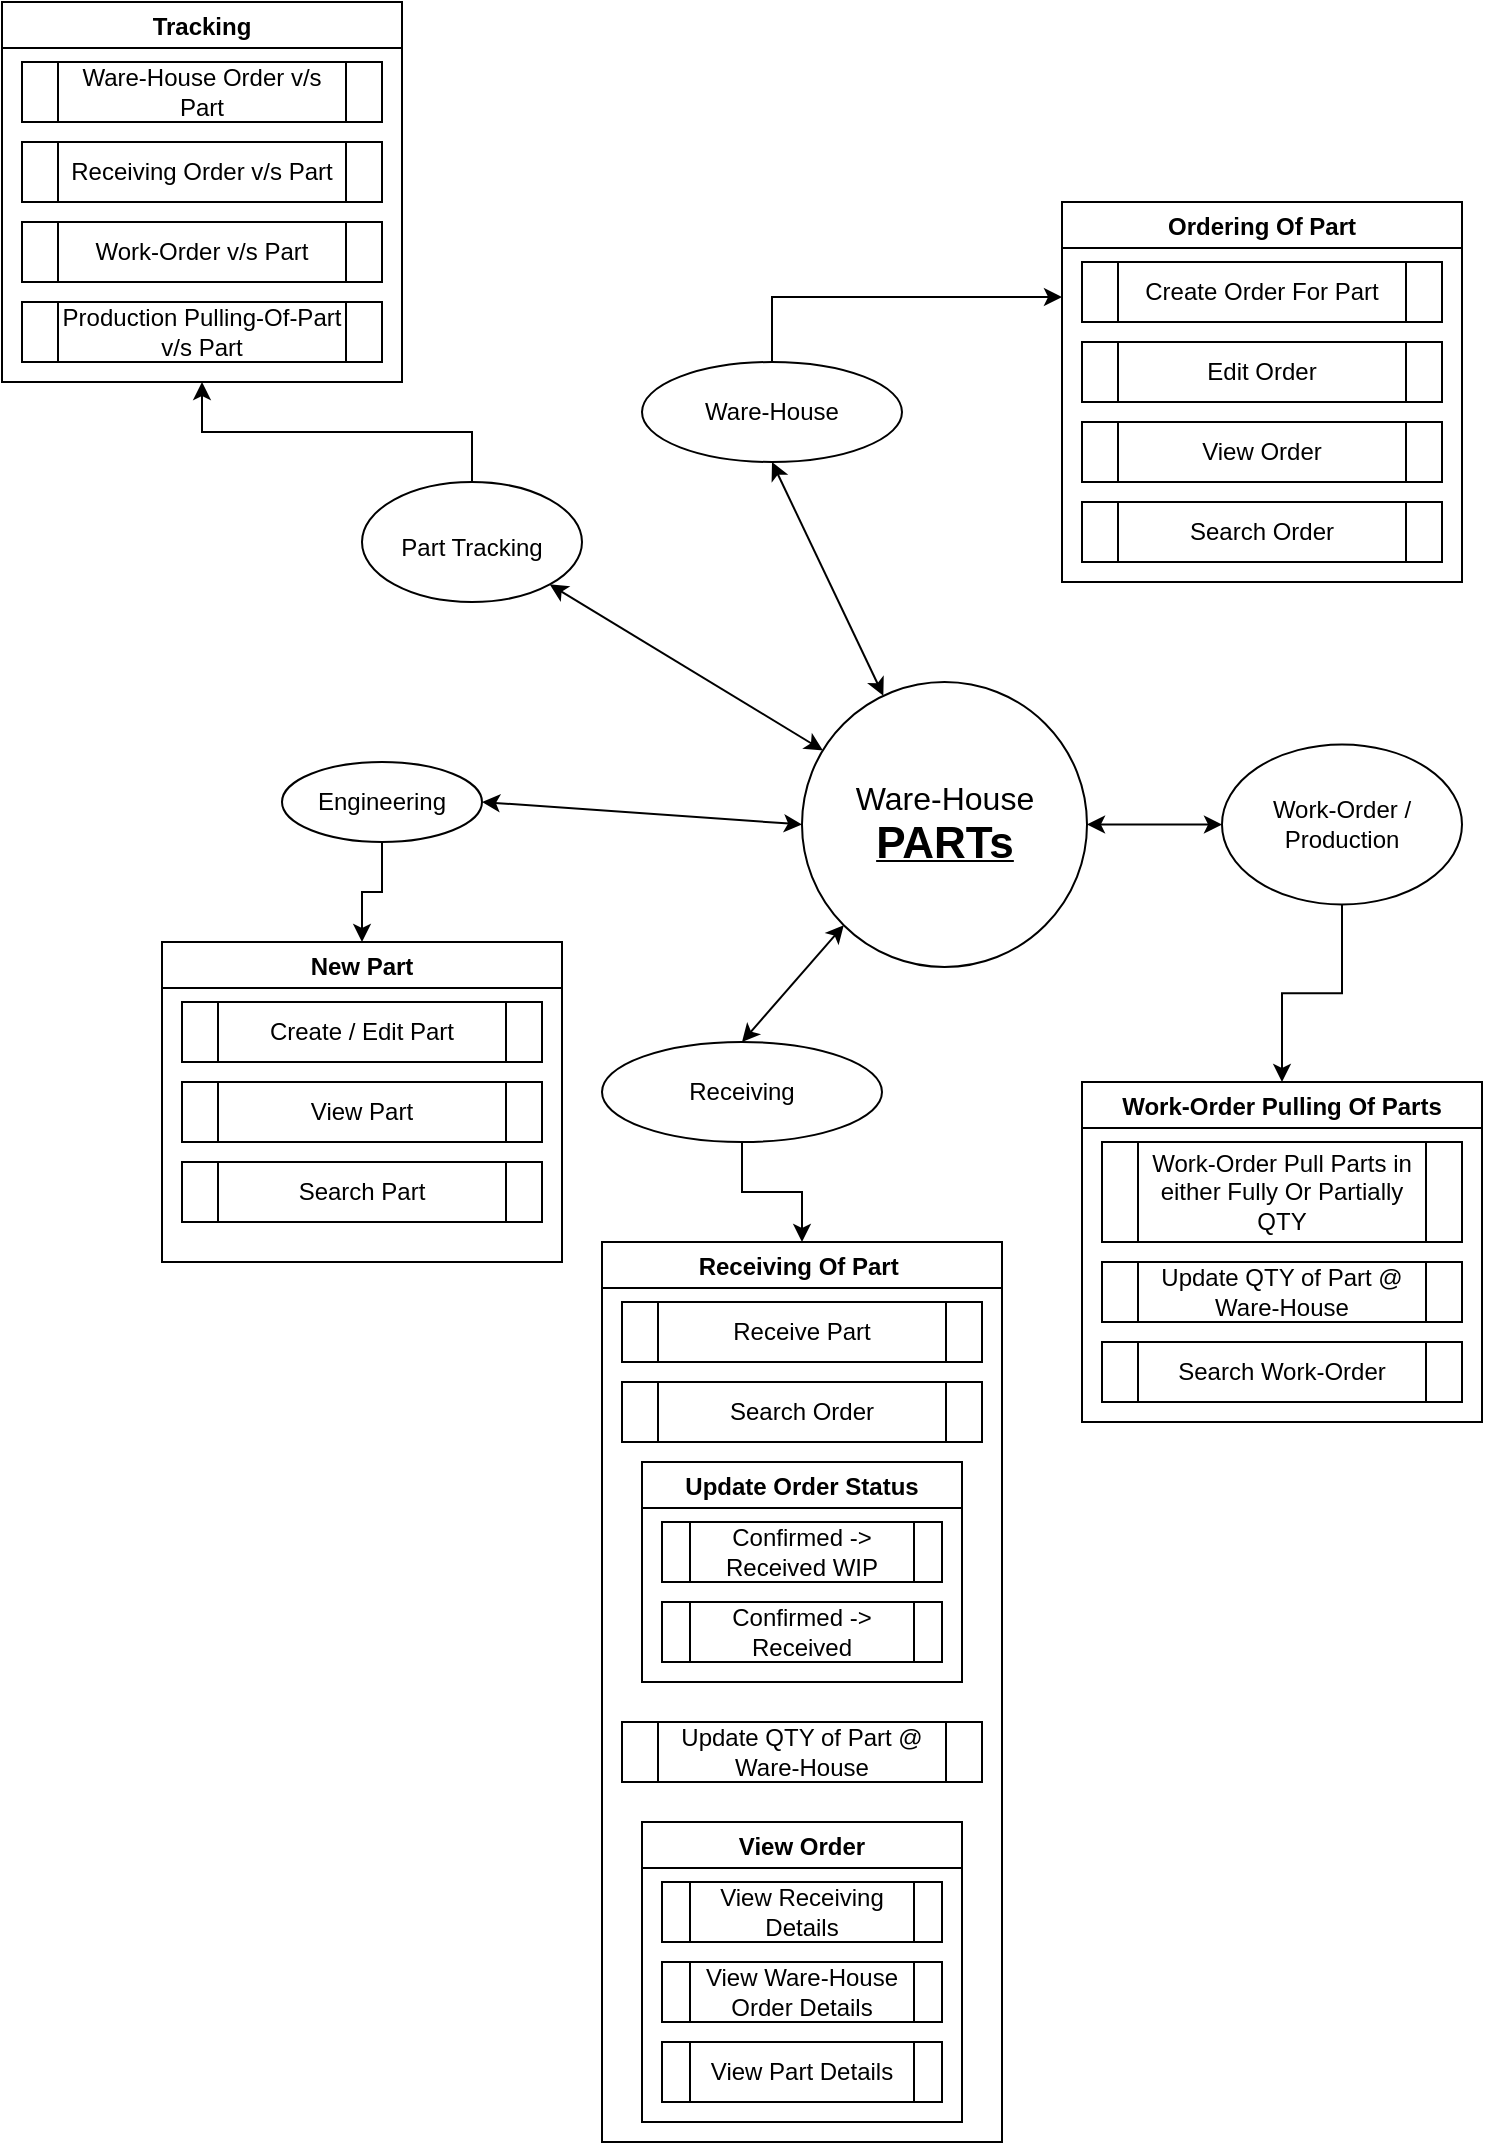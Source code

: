 <mxfile version="15.8.2" type="device"><diagram id="IGV3SDIsdSbVX0w26VqC" name="Page-1"><mxGraphModel dx="868" dy="460" grid="1" gridSize="10" guides="1" tooltips="1" connect="1" arrows="1" fold="1" page="1" pageScale="1" pageWidth="850" pageHeight="1100" math="0" shadow="0"><root><mxCell id="0"/><mxCell id="1" parent="0"/><mxCell id="RufhZMKavxwk2b5FeNXp-48" style="edgeStyle=orthogonalEdgeStyle;rounded=0;orthogonalLoop=1;jettySize=auto;html=1;exitX=0.5;exitY=0;exitDx=0;exitDy=0;entryX=0;entryY=0.25;entryDx=0;entryDy=0;fontSize=22;" edge="1" parent="1" source="RufhZMKavxwk2b5FeNXp-3" target="RufhZMKavxwk2b5FeNXp-10"><mxGeometry relative="1" as="geometry"/></mxCell><mxCell id="RufhZMKavxwk2b5FeNXp-3" value="Ware-House" style="ellipse;whiteSpace=wrap;html=1;" vertex="1" parent="1"><mxGeometry x="420" y="200" width="130" height="50" as="geometry"/></mxCell><mxCell id="RufhZMKavxwk2b5FeNXp-58" style="edgeStyle=orthogonalEdgeStyle;rounded=0;orthogonalLoop=1;jettySize=auto;html=1;exitX=0.5;exitY=1;exitDx=0;exitDy=0;entryX=0.5;entryY=0;entryDx=0;entryDy=0;fontSize=22;" edge="1" parent="1" source="RufhZMKavxwk2b5FeNXp-4" target="RufhZMKavxwk2b5FeNXp-32"><mxGeometry relative="1" as="geometry"/></mxCell><mxCell id="RufhZMKavxwk2b5FeNXp-4" value="Engineering" style="ellipse;whiteSpace=wrap;html=1;" vertex="1" parent="1"><mxGeometry x="240" y="400" width="100" height="40" as="geometry"/></mxCell><mxCell id="RufhZMKavxwk2b5FeNXp-57" style="edgeStyle=orthogonalEdgeStyle;rounded=0;orthogonalLoop=1;jettySize=auto;html=1;entryX=0.5;entryY=0;entryDx=0;entryDy=0;fontSize=22;" edge="1" parent="1" source="RufhZMKavxwk2b5FeNXp-6" target="RufhZMKavxwk2b5FeNXp-20"><mxGeometry relative="1" as="geometry"/></mxCell><mxCell id="RufhZMKavxwk2b5FeNXp-6" value="Receiving" style="ellipse;whiteSpace=wrap;html=1;" vertex="1" parent="1"><mxGeometry x="400" y="540" width="140" height="50" as="geometry"/></mxCell><mxCell id="RufhZMKavxwk2b5FeNXp-9" value="&lt;font style=&quot;font-size: 16px&quot;&gt;Ware-House&lt;br&gt;&lt;/font&gt;&lt;b&gt;&lt;u&gt;&lt;font style=&quot;font-size: 22px&quot;&gt;PARTs&lt;/font&gt;&lt;/u&gt;&lt;/b&gt;" style="ellipse;whiteSpace=wrap;html=1;aspect=fixed;" vertex="1" parent="1"><mxGeometry x="500" y="360" width="142.5" height="142.5" as="geometry"/></mxCell><mxCell id="RufhZMKavxwk2b5FeNXp-10" value="Ordering Of Part" style="swimlane;" vertex="1" parent="1"><mxGeometry x="630" y="120" width="200" height="190" as="geometry"/></mxCell><mxCell id="RufhZMKavxwk2b5FeNXp-11" value="Create Order For Part" style="shape=process;whiteSpace=wrap;html=1;backgroundOutline=1;" vertex="1" parent="RufhZMKavxwk2b5FeNXp-10"><mxGeometry x="10" y="30" width="180" height="30" as="geometry"/></mxCell><mxCell id="RufhZMKavxwk2b5FeNXp-12" value="Edit Order" style="shape=process;whiteSpace=wrap;html=1;backgroundOutline=1;" vertex="1" parent="RufhZMKavxwk2b5FeNXp-10"><mxGeometry x="10" y="70" width="180" height="30" as="geometry"/></mxCell><mxCell id="RufhZMKavxwk2b5FeNXp-13" value="View Order" style="shape=process;whiteSpace=wrap;html=1;backgroundOutline=1;" vertex="1" parent="RufhZMKavxwk2b5FeNXp-10"><mxGeometry x="10" y="110" width="180" height="30" as="geometry"/></mxCell><mxCell id="RufhZMKavxwk2b5FeNXp-14" value="Search Order" style="shape=process;whiteSpace=wrap;html=1;backgroundOutline=1;" vertex="1" parent="RufhZMKavxwk2b5FeNXp-10"><mxGeometry x="10" y="150" width="180" height="30" as="geometry"/></mxCell><mxCell id="RufhZMKavxwk2b5FeNXp-20" value="Receiving Of Part " style="swimlane;" vertex="1" parent="1"><mxGeometry x="400" y="640" width="200" height="450" as="geometry"/></mxCell><mxCell id="RufhZMKavxwk2b5FeNXp-21" value="Receive Part" style="shape=process;whiteSpace=wrap;html=1;backgroundOutline=1;" vertex="1" parent="RufhZMKavxwk2b5FeNXp-20"><mxGeometry x="10" y="30" width="180" height="30" as="geometry"/></mxCell><mxCell id="RufhZMKavxwk2b5FeNXp-22" value="Search Order" style="shape=process;whiteSpace=wrap;html=1;backgroundOutline=1;" vertex="1" parent="RufhZMKavxwk2b5FeNXp-20"><mxGeometry x="10" y="70" width="180" height="30" as="geometry"/></mxCell><mxCell id="RufhZMKavxwk2b5FeNXp-24" value="Update QTY of Part @ Ware-House" style="shape=process;whiteSpace=wrap;html=1;backgroundOutline=1;" vertex="1" parent="RufhZMKavxwk2b5FeNXp-20"><mxGeometry x="10" y="240" width="180" height="30" as="geometry"/></mxCell><mxCell id="RufhZMKavxwk2b5FeNXp-25" value="Update Order Status" style="swimlane;" vertex="1" parent="RufhZMKavxwk2b5FeNXp-20"><mxGeometry x="20" y="110" width="160" height="110" as="geometry"/></mxCell><mxCell id="RufhZMKavxwk2b5FeNXp-26" value="Confirmed -&amp;gt; Received WIP" style="shape=process;whiteSpace=wrap;html=1;backgroundOutline=1;" vertex="1" parent="RufhZMKavxwk2b5FeNXp-25"><mxGeometry x="10" y="30" width="140" height="30" as="geometry"/></mxCell><mxCell id="RufhZMKavxwk2b5FeNXp-27" value="Confirmed -&amp;gt; Received" style="shape=process;whiteSpace=wrap;html=1;backgroundOutline=1;" vertex="1" parent="RufhZMKavxwk2b5FeNXp-25"><mxGeometry x="10" y="70" width="140" height="30" as="geometry"/></mxCell><mxCell id="RufhZMKavxwk2b5FeNXp-28" value="View Order" style="swimlane;" vertex="1" parent="RufhZMKavxwk2b5FeNXp-20"><mxGeometry x="20" y="290" width="160" height="150" as="geometry"/></mxCell><mxCell id="RufhZMKavxwk2b5FeNXp-29" value="View Receiving Details" style="shape=process;whiteSpace=wrap;html=1;backgroundOutline=1;" vertex="1" parent="RufhZMKavxwk2b5FeNXp-28"><mxGeometry x="10" y="30" width="140" height="30" as="geometry"/></mxCell><mxCell id="RufhZMKavxwk2b5FeNXp-30" value="View Ware-House Order Details" style="shape=process;whiteSpace=wrap;html=1;backgroundOutline=1;" vertex="1" parent="RufhZMKavxwk2b5FeNXp-28"><mxGeometry x="10" y="70" width="140" height="30" as="geometry"/></mxCell><mxCell id="RufhZMKavxwk2b5FeNXp-31" value="View Part Details" style="shape=process;whiteSpace=wrap;html=1;backgroundOutline=1;" vertex="1" parent="RufhZMKavxwk2b5FeNXp-28"><mxGeometry x="10" y="110" width="140" height="30" as="geometry"/></mxCell><mxCell id="RufhZMKavxwk2b5FeNXp-32" value="New Part" style="swimlane;" vertex="1" parent="1"><mxGeometry x="180" y="490" width="200" height="160" as="geometry"/></mxCell><mxCell id="RufhZMKavxwk2b5FeNXp-33" value="Create / Edit Part" style="shape=process;whiteSpace=wrap;html=1;backgroundOutline=1;" vertex="1" parent="RufhZMKavxwk2b5FeNXp-32"><mxGeometry x="10" y="30" width="180" height="30" as="geometry"/></mxCell><mxCell id="RufhZMKavxwk2b5FeNXp-34" value="View Part" style="shape=process;whiteSpace=wrap;html=1;backgroundOutline=1;" vertex="1" parent="RufhZMKavxwk2b5FeNXp-32"><mxGeometry x="10" y="70" width="180" height="30" as="geometry"/></mxCell><mxCell id="RufhZMKavxwk2b5FeNXp-35" value="Search Part" style="shape=process;whiteSpace=wrap;html=1;backgroundOutline=1;" vertex="1" parent="RufhZMKavxwk2b5FeNXp-32"><mxGeometry x="10" y="110" width="180" height="30" as="geometry"/></mxCell><mxCell id="RufhZMKavxwk2b5FeNXp-49" style="edgeStyle=orthogonalEdgeStyle;rounded=0;orthogonalLoop=1;jettySize=auto;html=1;exitX=0.5;exitY=1;exitDx=0;exitDy=0;entryX=0.5;entryY=0;entryDx=0;entryDy=0;fontSize=22;" edge="1" parent="1" source="RufhZMKavxwk2b5FeNXp-39" target="RufhZMKavxwk2b5FeNXp-40"><mxGeometry relative="1" as="geometry"/></mxCell><mxCell id="RufhZMKavxwk2b5FeNXp-39" value="Work-Order / Production" style="ellipse;whiteSpace=wrap;html=1;" vertex="1" parent="1"><mxGeometry x="710" y="391.25" width="120" height="80" as="geometry"/></mxCell><mxCell id="RufhZMKavxwk2b5FeNXp-40" value="Work-Order Pulling Of Parts" style="swimlane;" vertex="1" parent="1"><mxGeometry x="640" y="560" width="200" height="170" as="geometry"/></mxCell><mxCell id="RufhZMKavxwk2b5FeNXp-41" value="Work-Order Pull Parts in either Fully Or Partially QTY" style="shape=process;whiteSpace=wrap;html=1;backgroundOutline=1;" vertex="1" parent="RufhZMKavxwk2b5FeNXp-40"><mxGeometry x="10" y="30" width="180" height="50" as="geometry"/></mxCell><mxCell id="RufhZMKavxwk2b5FeNXp-44" value="Search Work-Order" style="shape=process;whiteSpace=wrap;html=1;backgroundOutline=1;" vertex="1" parent="RufhZMKavxwk2b5FeNXp-40"><mxGeometry x="10" y="130" width="180" height="30" as="geometry"/></mxCell><mxCell id="RufhZMKavxwk2b5FeNXp-45" value="Update QTY of Part @ Ware-House" style="shape=process;whiteSpace=wrap;html=1;backgroundOutline=1;" vertex="1" parent="RufhZMKavxwk2b5FeNXp-40"><mxGeometry x="10" y="90" width="180" height="30" as="geometry"/></mxCell><mxCell id="RufhZMKavxwk2b5FeNXp-51" value="" style="endArrow=classic;startArrow=classic;html=1;rounded=0;fontSize=22;exitX=1;exitY=0.5;exitDx=0;exitDy=0;entryX=0;entryY=0.5;entryDx=0;entryDy=0;" edge="1" parent="1" source="RufhZMKavxwk2b5FeNXp-4" target="RufhZMKavxwk2b5FeNXp-9"><mxGeometry width="50" height="50" relative="1" as="geometry"><mxPoint x="440" y="480" as="sourcePoint"/><mxPoint x="490" y="430" as="targetPoint"/></mxGeometry></mxCell><mxCell id="RufhZMKavxwk2b5FeNXp-53" value="" style="endArrow=classic;startArrow=classic;html=1;rounded=0;fontSize=22;exitX=1;exitY=0.5;exitDx=0;exitDy=0;entryX=0;entryY=0.5;entryDx=0;entryDy=0;" edge="1" parent="1" source="RufhZMKavxwk2b5FeNXp-9" target="RufhZMKavxwk2b5FeNXp-39"><mxGeometry width="50" height="50" relative="1" as="geometry"><mxPoint x="590" y="560" as="sourcePoint"/><mxPoint x="660.0" y="611.25" as="targetPoint"/></mxGeometry></mxCell><mxCell id="RufhZMKavxwk2b5FeNXp-54" value="" style="endArrow=classic;startArrow=classic;html=1;rounded=0;fontSize=22;" edge="1" parent="1" target="RufhZMKavxwk2b5FeNXp-9"><mxGeometry width="50" height="50" relative="1" as="geometry"><mxPoint x="485" y="250" as="sourcePoint"/><mxPoint x="590.0" y="341.25" as="targetPoint"/></mxGeometry></mxCell><mxCell id="RufhZMKavxwk2b5FeNXp-56" value="" style="endArrow=classic;startArrow=classic;html=1;rounded=0;fontSize=22;exitX=0;exitY=1;exitDx=0;exitDy=0;entryX=0.5;entryY=0;entryDx=0;entryDy=0;" edge="1" parent="1" source="RufhZMKavxwk2b5FeNXp-9" target="RufhZMKavxwk2b5FeNXp-6"><mxGeometry width="50" height="50" relative="1" as="geometry"><mxPoint x="440" y="580" as="sourcePoint"/><mxPoint x="490" y="530" as="targetPoint"/></mxGeometry></mxCell><mxCell id="RufhZMKavxwk2b5FeNXp-59" value="Tracking" style="swimlane;" vertex="1" parent="1"><mxGeometry x="100" y="20" width="200" height="190" as="geometry"/></mxCell><mxCell id="RufhZMKavxwk2b5FeNXp-60" value="Ware-House Order v/s Part" style="shape=process;whiteSpace=wrap;html=1;backgroundOutline=1;" vertex="1" parent="RufhZMKavxwk2b5FeNXp-59"><mxGeometry x="10" y="30" width="180" height="30" as="geometry"/></mxCell><mxCell id="RufhZMKavxwk2b5FeNXp-66" value="Receiving Order v/s Part" style="shape=process;whiteSpace=wrap;html=1;backgroundOutline=1;" vertex="1" parent="RufhZMKavxwk2b5FeNXp-59"><mxGeometry x="10" y="70" width="180" height="30" as="geometry"/></mxCell><mxCell id="RufhZMKavxwk2b5FeNXp-67" value="Work-Order v/s Part" style="shape=process;whiteSpace=wrap;html=1;backgroundOutline=1;" vertex="1" parent="RufhZMKavxwk2b5FeNXp-59"><mxGeometry x="10" y="110" width="180" height="30" as="geometry"/></mxCell><mxCell id="RufhZMKavxwk2b5FeNXp-68" value="Production Pulling-Of-Part v/s Part" style="shape=process;whiteSpace=wrap;html=1;backgroundOutline=1;" vertex="1" parent="RufhZMKavxwk2b5FeNXp-59"><mxGeometry x="10" y="150" width="180" height="30" as="geometry"/></mxCell><mxCell id="RufhZMKavxwk2b5FeNXp-69" style="edgeStyle=orthogonalEdgeStyle;rounded=0;orthogonalLoop=1;jettySize=auto;html=1;entryX=0.5;entryY=1;entryDx=0;entryDy=0;fontSize=22;" edge="1" parent="1" source="RufhZMKavxwk2b5FeNXp-64" target="RufhZMKavxwk2b5FeNXp-59"><mxGeometry relative="1" as="geometry"/></mxCell><mxCell id="RufhZMKavxwk2b5FeNXp-64" value="&lt;span style=&quot;font-size: 12px&quot;&gt;Part Tracking&lt;/span&gt;" style="ellipse;whiteSpace=wrap;html=1;fontSize=22;" vertex="1" parent="1"><mxGeometry x="280" y="260" width="110" height="60" as="geometry"/></mxCell><mxCell id="RufhZMKavxwk2b5FeNXp-65" value="" style="endArrow=classic;startArrow=classic;html=1;rounded=0;fontSize=22;exitX=1;exitY=1;exitDx=0;exitDy=0;" edge="1" parent="1" source="RufhZMKavxwk2b5FeNXp-64" target="RufhZMKavxwk2b5FeNXp-9"><mxGeometry width="50" height="50" relative="1" as="geometry"><mxPoint x="420" y="350" as="sourcePoint"/><mxPoint x="475.672" y="466.895" as="targetPoint"/></mxGeometry></mxCell></root></mxGraphModel></diagram></mxfile>
